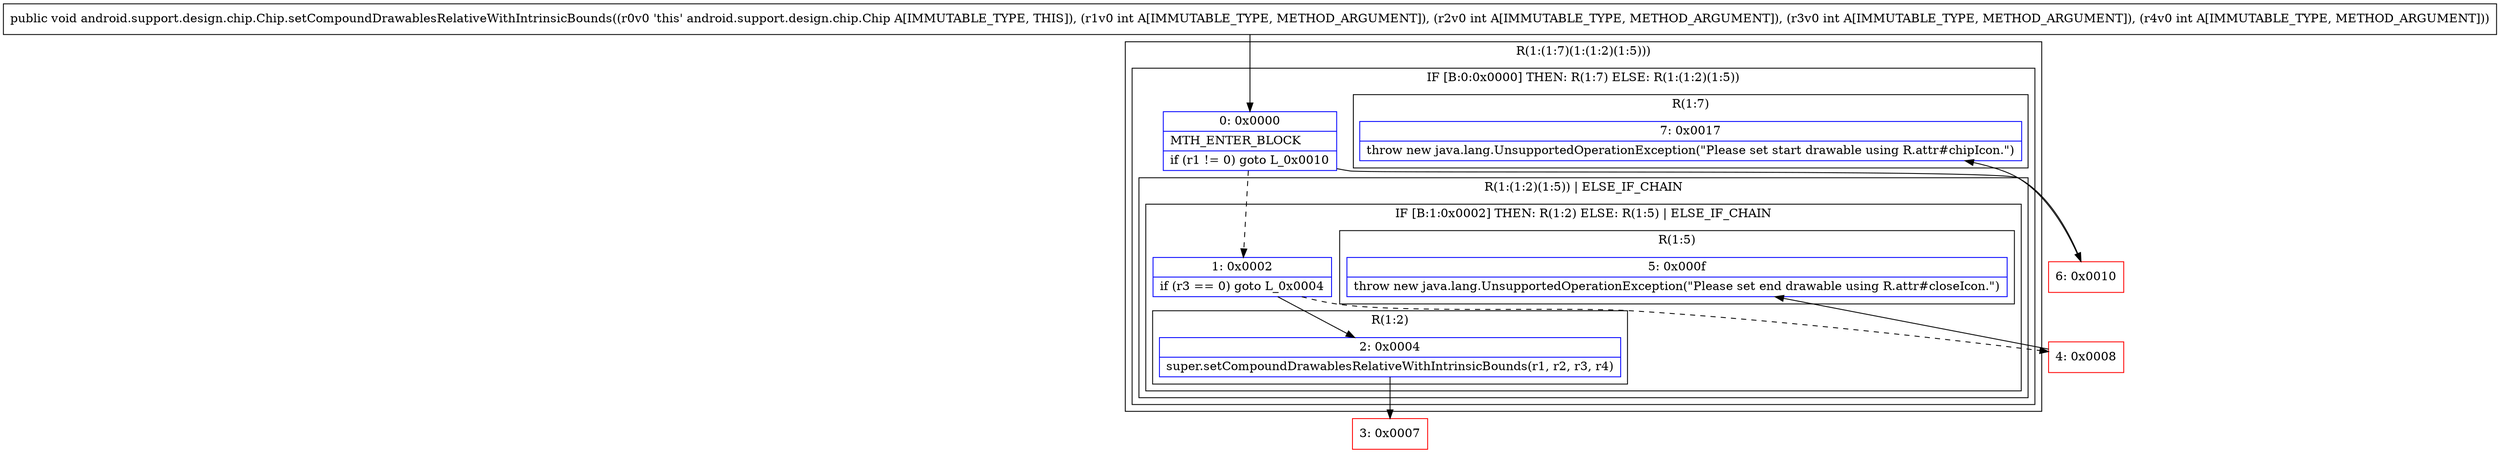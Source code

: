 digraph "CFG forandroid.support.design.chip.Chip.setCompoundDrawablesRelativeWithIntrinsicBounds(IIII)V" {
subgraph cluster_Region_1077851695 {
label = "R(1:(1:7)(1:(1:2)(1:5)))";
node [shape=record,color=blue];
subgraph cluster_IfRegion_857266656 {
label = "IF [B:0:0x0000] THEN: R(1:7) ELSE: R(1:(1:2)(1:5))";
node [shape=record,color=blue];
Node_0 [shape=record,label="{0\:\ 0x0000|MTH_ENTER_BLOCK\l|if (r1 != 0) goto L_0x0010\l}"];
subgraph cluster_Region_486244799 {
label = "R(1:7)";
node [shape=record,color=blue];
Node_7 [shape=record,label="{7\:\ 0x0017|throw new java.lang.UnsupportedOperationException(\"Please set start drawable using R.attr#chipIcon.\")\l}"];
}
subgraph cluster_Region_1687784970 {
label = "R(1:(1:2)(1:5)) | ELSE_IF_CHAIN\l";
node [shape=record,color=blue];
subgraph cluster_IfRegion_1361298296 {
label = "IF [B:1:0x0002] THEN: R(1:2) ELSE: R(1:5) | ELSE_IF_CHAIN\l";
node [shape=record,color=blue];
Node_1 [shape=record,label="{1\:\ 0x0002|if (r3 == 0) goto L_0x0004\l}"];
subgraph cluster_Region_612484965 {
label = "R(1:2)";
node [shape=record,color=blue];
Node_2 [shape=record,label="{2\:\ 0x0004|super.setCompoundDrawablesRelativeWithIntrinsicBounds(r1, r2, r3, r4)\l}"];
}
subgraph cluster_Region_1689734195 {
label = "R(1:5)";
node [shape=record,color=blue];
Node_5 [shape=record,label="{5\:\ 0x000f|throw new java.lang.UnsupportedOperationException(\"Please set end drawable using R.attr#closeIcon.\")\l}"];
}
}
}
}
}
Node_3 [shape=record,color=red,label="{3\:\ 0x0007}"];
Node_4 [shape=record,color=red,label="{4\:\ 0x0008}"];
Node_6 [shape=record,color=red,label="{6\:\ 0x0010}"];
MethodNode[shape=record,label="{public void android.support.design.chip.Chip.setCompoundDrawablesRelativeWithIntrinsicBounds((r0v0 'this' android.support.design.chip.Chip A[IMMUTABLE_TYPE, THIS]), (r1v0 int A[IMMUTABLE_TYPE, METHOD_ARGUMENT]), (r2v0 int A[IMMUTABLE_TYPE, METHOD_ARGUMENT]), (r3v0 int A[IMMUTABLE_TYPE, METHOD_ARGUMENT]), (r4v0 int A[IMMUTABLE_TYPE, METHOD_ARGUMENT])) }"];
MethodNode -> Node_0;
Node_0 -> Node_1[style=dashed];
Node_0 -> Node_6;
Node_1 -> Node_2;
Node_1 -> Node_4[style=dashed];
Node_2 -> Node_3;
Node_4 -> Node_5;
Node_6 -> Node_7;
}

